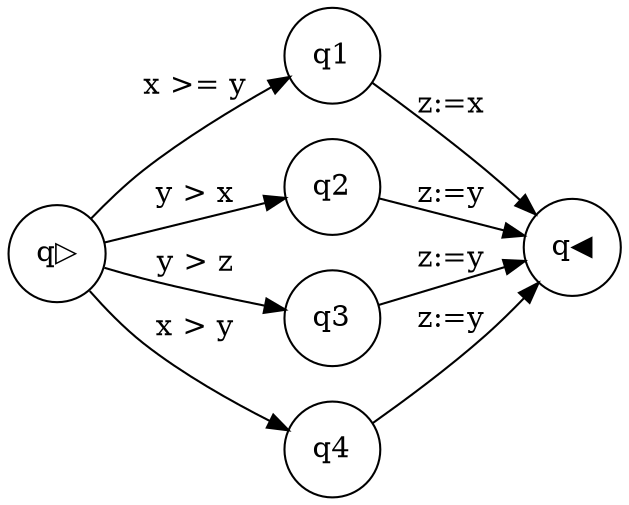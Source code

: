 digraph G {
rankdir=LR;
node [shape = circle]
q1 -> q◀ [label="z:=x"] 
q▷ -> q1 [label="x >= y"] 
q2 -> q◀ [label="z:=y"] 
q▷ -> q2 [label="y > x"] 
q3 -> q◀ [label="z:=y"] 
q▷ -> q3 [label="y > z"] 
q4 -> q◀ [label="z:=y"] 
q▷ -> q4 [label="x > y"] 
}